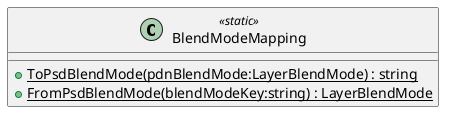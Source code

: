 @startuml
class BlendModeMapping <<static>> {
    + {static} ToPsdBlendMode(pdnBlendMode:LayerBlendMode) : string
    + {static} FromPsdBlendMode(blendModeKey:string) : LayerBlendMode
}
@enduml
